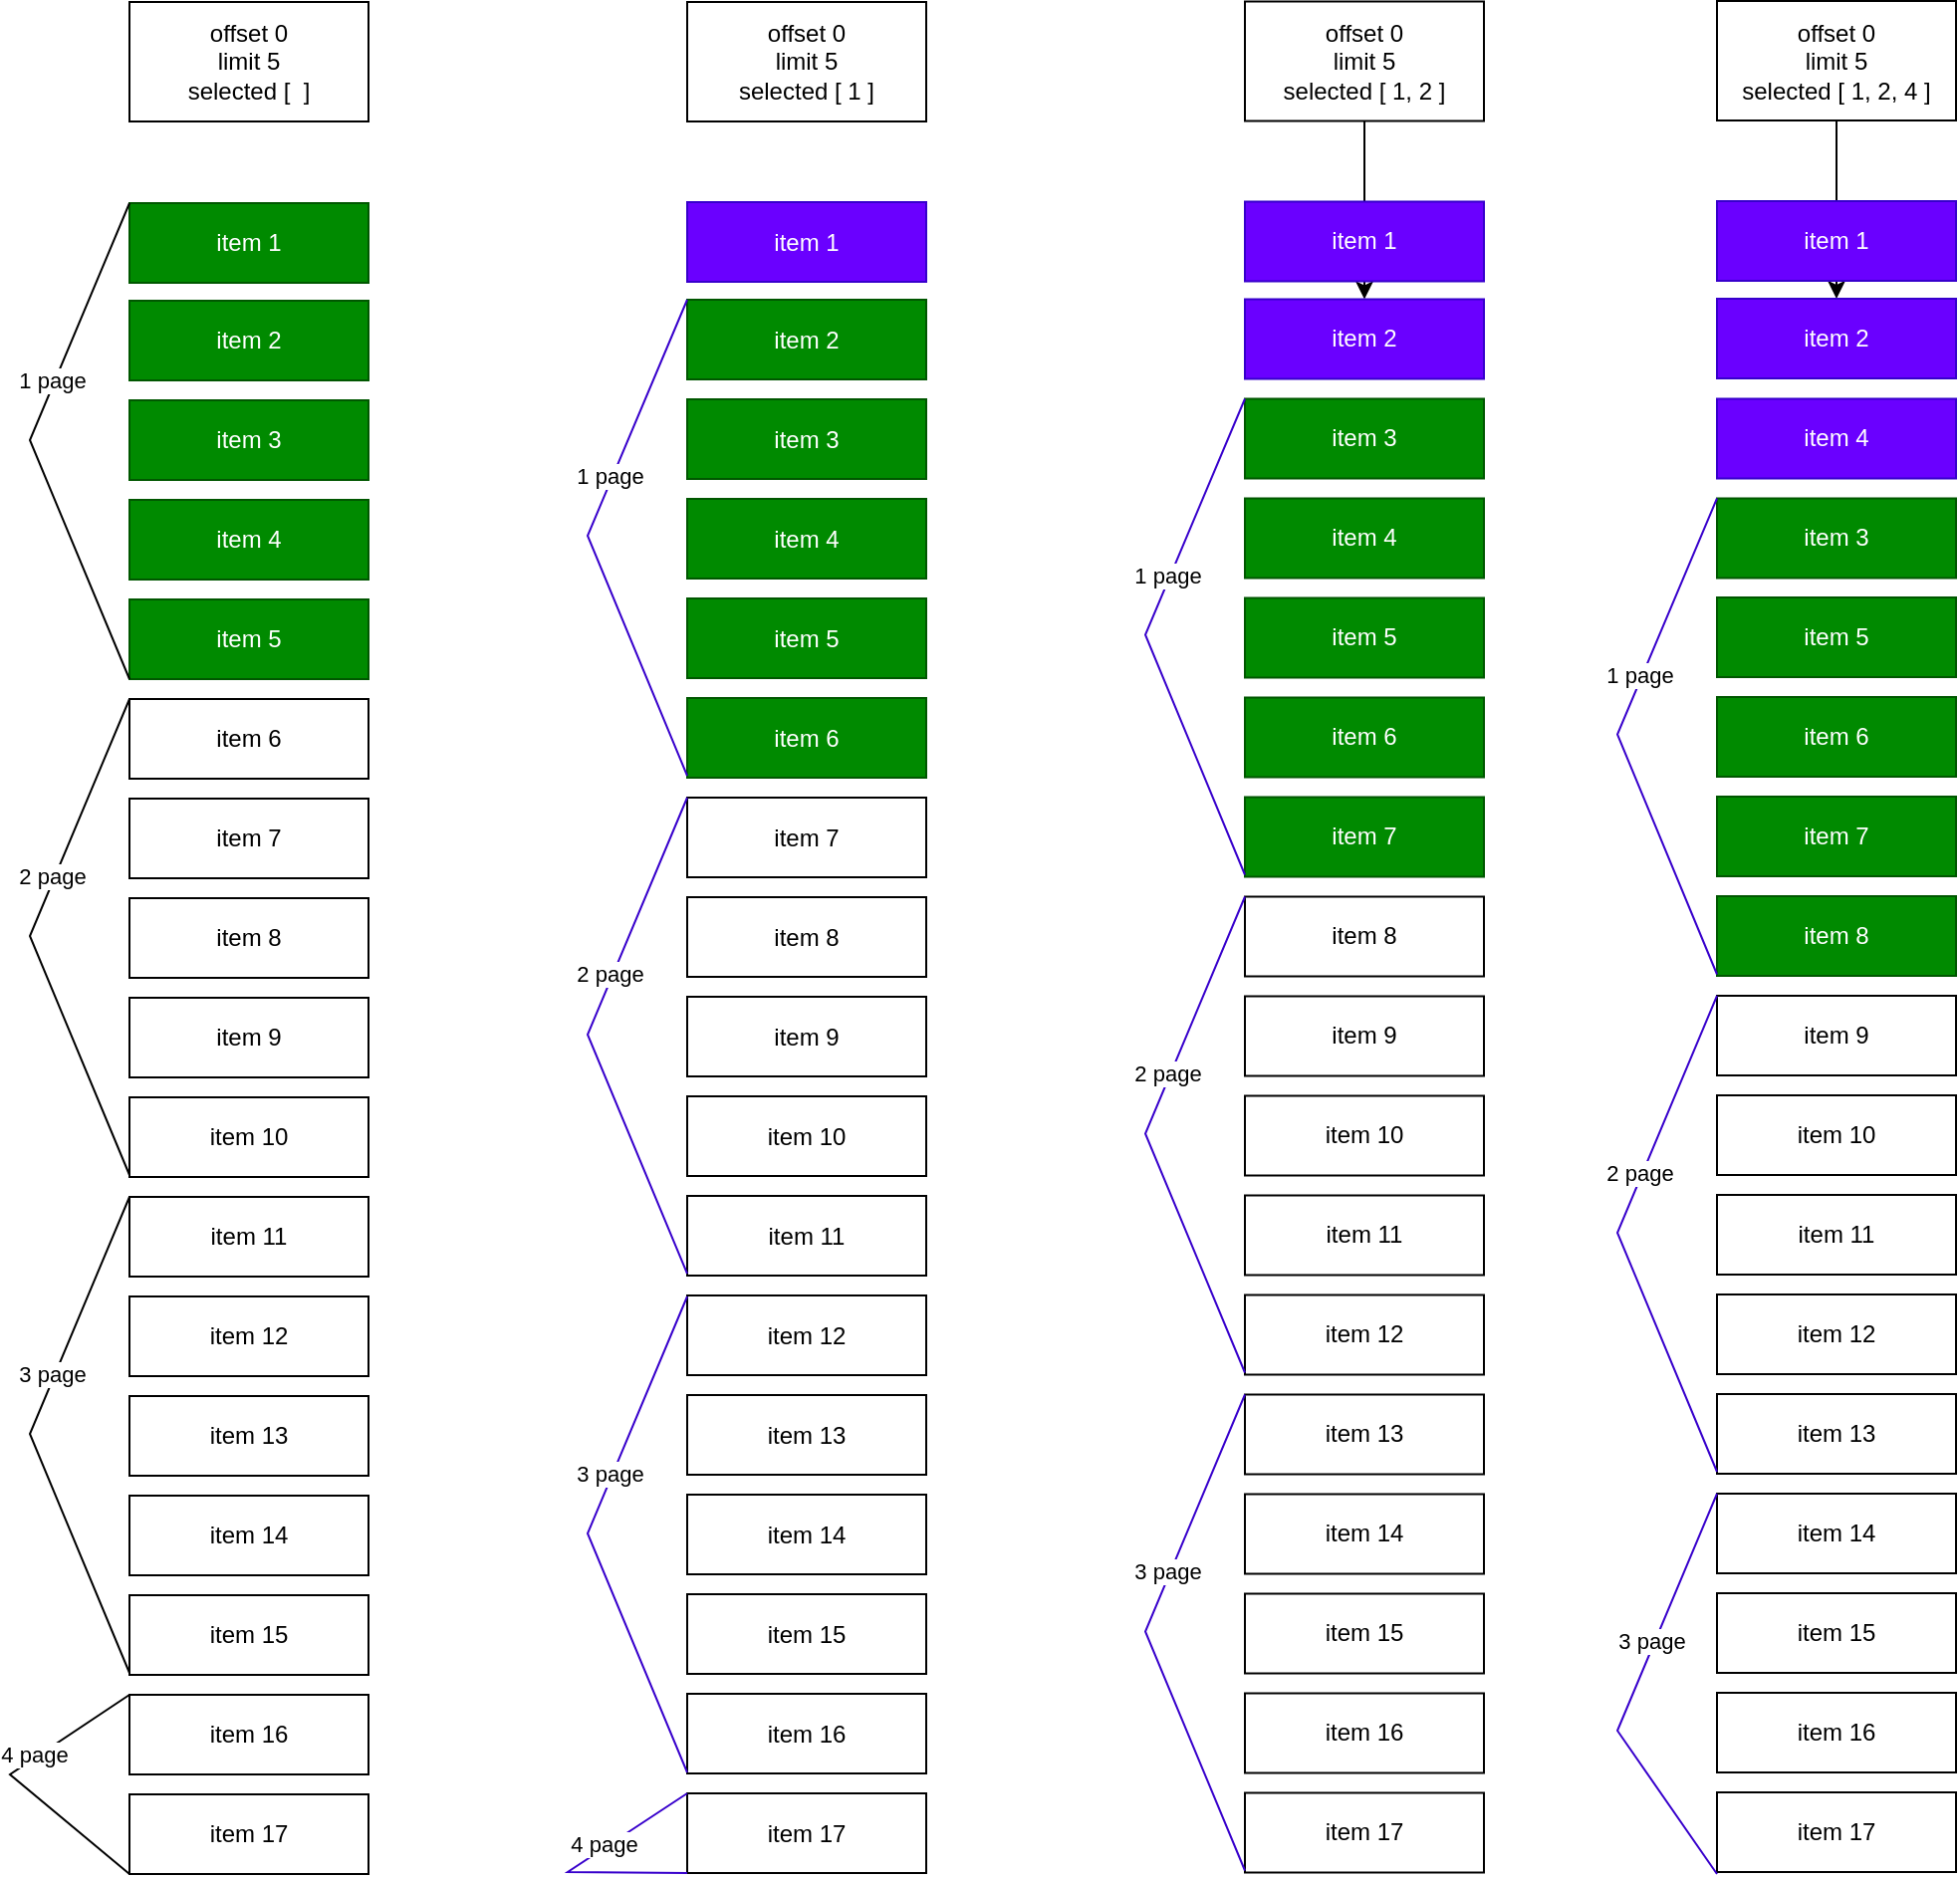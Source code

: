 <mxfile version="22.0.8" type="github" pages="2">
  <diagram name="Страница 1" id="62127BnPsHwzciFZ_1Po">
    <mxGraphModel dx="1420" dy="1987" grid="1" gridSize="10" guides="1" tooltips="1" connect="1" arrows="1" fold="1" page="1" pageScale="1" pageWidth="827" pageHeight="1169" math="0" shadow="0">
      <root>
        <mxCell id="0" />
        <mxCell id="1" parent="0" />
        <mxCell id="5GAbooudRVSwDortp3kw-1" value="item 1" style="rounded=0;whiteSpace=wrap;html=1;fillColor=#008a00;fontColor=#ffffff;strokeColor=#005700;" parent="1" vertex="1">
          <mxGeometry x="80" y="41" width="120" height="40" as="geometry" />
        </mxCell>
        <mxCell id="5GAbooudRVSwDortp3kw-2" value="item 2" style="rounded=0;whiteSpace=wrap;html=1;fillColor=#008a00;fontColor=#ffffff;strokeColor=#005700;" parent="1" vertex="1">
          <mxGeometry x="80" y="90" width="120" height="40" as="geometry" />
        </mxCell>
        <mxCell id="5GAbooudRVSwDortp3kw-3" value="item 5" style="rounded=0;whiteSpace=wrap;html=1;fillColor=#008a00;fontColor=#ffffff;strokeColor=#005700;" parent="1" vertex="1">
          <mxGeometry x="80" y="240" width="120" height="40" as="geometry" />
        </mxCell>
        <mxCell id="5GAbooudRVSwDortp3kw-4" value="item 3" style="rounded=0;whiteSpace=wrap;html=1;fillColor=#008a00;fontColor=#ffffff;strokeColor=#005700;" parent="1" vertex="1">
          <mxGeometry x="80" y="140" width="120" height="40" as="geometry" />
        </mxCell>
        <mxCell id="5GAbooudRVSwDortp3kw-5" value="item 4" style="rounded=0;whiteSpace=wrap;html=1;fillColor=#008a00;fontColor=#ffffff;strokeColor=#005700;" parent="1" vertex="1">
          <mxGeometry x="80" y="190" width="120" height="40" as="geometry" />
        </mxCell>
        <mxCell id="5GAbooudRVSwDortp3kw-6" value="item 6" style="rounded=0;whiteSpace=wrap;html=1;" parent="1" vertex="1">
          <mxGeometry x="80" y="290" width="120" height="40" as="geometry" />
        </mxCell>
        <mxCell id="5GAbooudRVSwDortp3kw-9" value="item 7" style="rounded=0;whiteSpace=wrap;html=1;" parent="1" vertex="1">
          <mxGeometry x="80" y="340" width="120" height="40" as="geometry" />
        </mxCell>
        <mxCell id="5GAbooudRVSwDortp3kw-10" value="item 8" style="rounded=0;whiteSpace=wrap;html=1;" parent="1" vertex="1">
          <mxGeometry x="80" y="390" width="120" height="40" as="geometry" />
        </mxCell>
        <mxCell id="5GAbooudRVSwDortp3kw-11" value="item 9" style="rounded=0;whiteSpace=wrap;html=1;" parent="1" vertex="1">
          <mxGeometry x="80" y="440" width="120" height="40" as="geometry" />
        </mxCell>
        <mxCell id="5GAbooudRVSwDortp3kw-12" value="item 10" style="rounded=0;whiteSpace=wrap;html=1;" parent="1" vertex="1">
          <mxGeometry x="80" y="490" width="120" height="40" as="geometry" />
        </mxCell>
        <mxCell id="5GAbooudRVSwDortp3kw-13" value="item 11" style="rounded=0;whiteSpace=wrap;html=1;" parent="1" vertex="1">
          <mxGeometry x="80" y="540" width="120" height="40" as="geometry" />
        </mxCell>
        <mxCell id="5GAbooudRVSwDortp3kw-15" value="item 12" style="rounded=0;whiteSpace=wrap;html=1;" parent="1" vertex="1">
          <mxGeometry x="80" y="590" width="120" height="40" as="geometry" />
        </mxCell>
        <mxCell id="5GAbooudRVSwDortp3kw-16" value="item 14" style="rounded=0;whiteSpace=wrap;html=1;" parent="1" vertex="1">
          <mxGeometry x="80" y="690" width="120" height="40" as="geometry" />
        </mxCell>
        <mxCell id="5GAbooudRVSwDortp3kw-17" value="item 13" style="rounded=0;whiteSpace=wrap;html=1;" parent="1" vertex="1">
          <mxGeometry x="80" y="640" width="120" height="40" as="geometry" />
        </mxCell>
        <mxCell id="5GAbooudRVSwDortp3kw-18" value="item 15" style="rounded=0;whiteSpace=wrap;html=1;" parent="1" vertex="1">
          <mxGeometry x="80" y="740" width="120" height="40" as="geometry" />
        </mxCell>
        <mxCell id="5GAbooudRVSwDortp3kw-19" value="item 16" style="rounded=0;whiteSpace=wrap;html=1;" parent="1" vertex="1">
          <mxGeometry x="80" y="790" width="120" height="40" as="geometry" />
        </mxCell>
        <mxCell id="5GAbooudRVSwDortp3kw-20" value="item 17" style="rounded=0;whiteSpace=wrap;html=1;" parent="1" vertex="1">
          <mxGeometry x="80" y="840" width="120" height="40" as="geometry" />
        </mxCell>
        <mxCell id="5GAbooudRVSwDortp3kw-21" value="" style="endArrow=none;html=1;rounded=0;exitX=0;exitY=1;exitDx=0;exitDy=0;entryX=0;entryY=0;entryDx=0;entryDy=0;" parent="1" source="5GAbooudRVSwDortp3kw-3" target="5GAbooudRVSwDortp3kw-1" edge="1">
          <mxGeometry width="50" height="50" relative="1" as="geometry">
            <mxPoint x="40" y="280" as="sourcePoint" />
            <mxPoint x="40" y="40" as="targetPoint" />
            <Array as="points">
              <mxPoint x="30" y="160" />
            </Array>
          </mxGeometry>
        </mxCell>
        <mxCell id="5GAbooudRVSwDortp3kw-22" value="1 page" style="edgeLabel;html=1;align=center;verticalAlign=middle;resizable=0;points=[];" parent="5GAbooudRVSwDortp3kw-21" vertex="1" connectable="0">
          <mxGeometry x="0.25" y="2" relative="1" as="geometry">
            <mxPoint as="offset" />
          </mxGeometry>
        </mxCell>
        <mxCell id="5GAbooudRVSwDortp3kw-23" value="" style="endArrow=none;html=1;rounded=0;exitX=0;exitY=1;exitDx=0;exitDy=0;entryX=0;entryY=0;entryDx=0;entryDy=0;" parent="1" edge="1">
          <mxGeometry width="50" height="50" relative="1" as="geometry">
            <mxPoint x="80" y="529" as="sourcePoint" />
            <mxPoint x="80" y="290" as="targetPoint" />
            <Array as="points">
              <mxPoint x="30" y="409" />
            </Array>
          </mxGeometry>
        </mxCell>
        <mxCell id="5GAbooudRVSwDortp3kw-24" value="2 page" style="edgeLabel;html=1;align=center;verticalAlign=middle;resizable=0;points=[];" parent="5GAbooudRVSwDortp3kw-23" vertex="1" connectable="0">
          <mxGeometry x="0.25" y="2" relative="1" as="geometry">
            <mxPoint as="offset" />
          </mxGeometry>
        </mxCell>
        <mxCell id="5GAbooudRVSwDortp3kw-25" value="" style="endArrow=none;html=1;rounded=0;exitX=0;exitY=1;exitDx=0;exitDy=0;entryX=0;entryY=0;entryDx=0;entryDy=0;" parent="1" edge="1">
          <mxGeometry width="50" height="50" relative="1" as="geometry">
            <mxPoint x="80" y="779" as="sourcePoint" />
            <mxPoint x="80" y="540" as="targetPoint" />
            <Array as="points">
              <mxPoint x="30" y="659" />
            </Array>
          </mxGeometry>
        </mxCell>
        <mxCell id="5GAbooudRVSwDortp3kw-26" value="3 page" style="edgeLabel;html=1;align=center;verticalAlign=middle;resizable=0;points=[];" parent="5GAbooudRVSwDortp3kw-25" vertex="1" connectable="0">
          <mxGeometry x="0.25" y="2" relative="1" as="geometry">
            <mxPoint as="offset" />
          </mxGeometry>
        </mxCell>
        <mxCell id="5GAbooudRVSwDortp3kw-27" value="" style="endArrow=none;html=1;rounded=0;exitX=0;exitY=1;exitDx=0;exitDy=0;entryX=0;entryY=0;entryDx=0;entryDy=0;" parent="1" source="5GAbooudRVSwDortp3kw-20" target="5GAbooudRVSwDortp3kw-19" edge="1">
          <mxGeometry width="50" height="50" relative="1" as="geometry">
            <mxPoint x="60" y="1009" as="sourcePoint" />
            <mxPoint x="60" y="770" as="targetPoint" />
            <Array as="points">
              <mxPoint x="20" y="830" />
            </Array>
          </mxGeometry>
        </mxCell>
        <mxCell id="5GAbooudRVSwDortp3kw-28" value="4 page" style="edgeLabel;html=1;align=center;verticalAlign=middle;resizable=0;points=[];" parent="5GAbooudRVSwDortp3kw-27" vertex="1" connectable="0">
          <mxGeometry x="0.25" y="2" relative="1" as="geometry">
            <mxPoint as="offset" />
          </mxGeometry>
        </mxCell>
        <mxCell id="5GAbooudRVSwDortp3kw-29" value="offset 0&lt;br&gt;limit 5&lt;br&gt;selected [&amp;nbsp; ]" style="rounded=0;whiteSpace=wrap;html=1;" parent="1" vertex="1">
          <mxGeometry x="80" y="-60" width="120" height="60" as="geometry" />
        </mxCell>
        <mxCell id="5GAbooudRVSwDortp3kw-30" value="offset 0&lt;br&gt;limit 5&lt;br&gt;selected [ 1 ]" style="rounded=0;whiteSpace=wrap;html=1;" parent="1" vertex="1">
          <mxGeometry x="360" y="-60" width="120" height="60" as="geometry" />
        </mxCell>
        <mxCell id="5GAbooudRVSwDortp3kw-56" value="item 1" style="rounded=0;whiteSpace=wrap;html=1;fillColor=#6a00ff;fontColor=#ffffff;strokeColor=#3700CC;" parent="1" vertex="1">
          <mxGeometry x="360" y="40.5" width="120" height="40" as="geometry" />
        </mxCell>
        <mxCell id="5GAbooudRVSwDortp3kw-57" value="item 2" style="rounded=0;whiteSpace=wrap;html=1;fillColor=#008a00;fontColor=#ffffff;strokeColor=#005700;" parent="1" vertex="1">
          <mxGeometry x="360" y="89.5" width="120" height="40" as="geometry" />
        </mxCell>
        <mxCell id="5GAbooudRVSwDortp3kw-58" value="item 5" style="rounded=0;whiteSpace=wrap;html=1;fillColor=#008a00;fontColor=#ffffff;strokeColor=#005700;" parent="1" vertex="1">
          <mxGeometry x="360" y="239.5" width="120" height="40" as="geometry" />
        </mxCell>
        <mxCell id="5GAbooudRVSwDortp3kw-59" value="item 3" style="rounded=0;whiteSpace=wrap;html=1;fillColor=#008a00;fontColor=#ffffff;strokeColor=#005700;" parent="1" vertex="1">
          <mxGeometry x="360" y="139.5" width="120" height="40" as="geometry" />
        </mxCell>
        <mxCell id="5GAbooudRVSwDortp3kw-60" value="item 4" style="rounded=0;whiteSpace=wrap;html=1;fillColor=#008a00;fontColor=#ffffff;strokeColor=#005700;" parent="1" vertex="1">
          <mxGeometry x="360" y="189.5" width="120" height="40" as="geometry" />
        </mxCell>
        <mxCell id="5GAbooudRVSwDortp3kw-61" value="item 6" style="rounded=0;whiteSpace=wrap;html=1;fillColor=#008a00;fontColor=#ffffff;strokeColor=#005700;" parent="1" vertex="1">
          <mxGeometry x="360" y="289.5" width="120" height="40" as="geometry" />
        </mxCell>
        <mxCell id="5GAbooudRVSwDortp3kw-62" value="item 7" style="rounded=0;whiteSpace=wrap;html=1;" parent="1" vertex="1">
          <mxGeometry x="360" y="339.5" width="120" height="40" as="geometry" />
        </mxCell>
        <mxCell id="5GAbooudRVSwDortp3kw-63" value="item 8" style="rounded=0;whiteSpace=wrap;html=1;" parent="1" vertex="1">
          <mxGeometry x="360" y="389.5" width="120" height="40" as="geometry" />
        </mxCell>
        <mxCell id="5GAbooudRVSwDortp3kw-64" value="item 9" style="rounded=0;whiteSpace=wrap;html=1;" parent="1" vertex="1">
          <mxGeometry x="360" y="439.5" width="120" height="40" as="geometry" />
        </mxCell>
        <mxCell id="5GAbooudRVSwDortp3kw-65" value="item 10" style="rounded=0;whiteSpace=wrap;html=1;" parent="1" vertex="1">
          <mxGeometry x="360" y="489.5" width="120" height="40" as="geometry" />
        </mxCell>
        <mxCell id="5GAbooudRVSwDortp3kw-66" value="item 11" style="rounded=0;whiteSpace=wrap;html=1;" parent="1" vertex="1">
          <mxGeometry x="360" y="539.5" width="120" height="40" as="geometry" />
        </mxCell>
        <mxCell id="5GAbooudRVSwDortp3kw-67" value="item 12" style="rounded=0;whiteSpace=wrap;html=1;" parent="1" vertex="1">
          <mxGeometry x="360" y="589.5" width="120" height="40" as="geometry" />
        </mxCell>
        <mxCell id="5GAbooudRVSwDortp3kw-68" value="item 14" style="rounded=0;whiteSpace=wrap;html=1;" parent="1" vertex="1">
          <mxGeometry x="360" y="689.5" width="120" height="40" as="geometry" />
        </mxCell>
        <mxCell id="5GAbooudRVSwDortp3kw-69" value="item 13" style="rounded=0;whiteSpace=wrap;html=1;" parent="1" vertex="1">
          <mxGeometry x="360" y="639.5" width="120" height="40" as="geometry" />
        </mxCell>
        <mxCell id="5GAbooudRVSwDortp3kw-70" value="item 15" style="rounded=0;whiteSpace=wrap;html=1;" parent="1" vertex="1">
          <mxGeometry x="360" y="739.5" width="120" height="40" as="geometry" />
        </mxCell>
        <mxCell id="5GAbooudRVSwDortp3kw-71" value="item 16" style="rounded=0;whiteSpace=wrap;html=1;" parent="1" vertex="1">
          <mxGeometry x="360" y="789.5" width="120" height="40" as="geometry" />
        </mxCell>
        <mxCell id="5GAbooudRVSwDortp3kw-72" value="item 17" style="rounded=0;whiteSpace=wrap;html=1;" parent="1" vertex="1">
          <mxGeometry x="360" y="839.5" width="120" height="40" as="geometry" />
        </mxCell>
        <mxCell id="5GAbooudRVSwDortp3kw-81" value="" style="endArrow=none;html=1;rounded=0;exitX=0;exitY=1;exitDx=0;exitDy=0;entryX=0;entryY=0;entryDx=0;entryDy=0;fillColor=#6a00ff;strokeColor=#3700CC;" parent="1" edge="1">
          <mxGeometry width="50" height="50" relative="1" as="geometry">
            <mxPoint x="360" y="328.5" as="sourcePoint" />
            <mxPoint x="360" y="89.5" as="targetPoint" />
            <Array as="points">
              <mxPoint x="310" y="208" />
            </Array>
          </mxGeometry>
        </mxCell>
        <mxCell id="5GAbooudRVSwDortp3kw-82" value="1 page" style="edgeLabel;html=1;align=center;verticalAlign=middle;resizable=0;points=[];" parent="5GAbooudRVSwDortp3kw-81" vertex="1" connectable="0">
          <mxGeometry x="0.25" y="2" relative="1" as="geometry">
            <mxPoint as="offset" />
          </mxGeometry>
        </mxCell>
        <mxCell id="5GAbooudRVSwDortp3kw-83" value="" style="endArrow=none;html=1;rounded=0;exitX=0;exitY=1;exitDx=0;exitDy=0;entryX=0;entryY=0;entryDx=0;entryDy=0;fillColor=#6a00ff;strokeColor=#3700CC;" parent="1" edge="1">
          <mxGeometry width="50" height="50" relative="1" as="geometry">
            <mxPoint x="360" y="578.5" as="sourcePoint" />
            <mxPoint x="360" y="339.5" as="targetPoint" />
            <Array as="points">
              <mxPoint x="310" y="458.5" />
            </Array>
          </mxGeometry>
        </mxCell>
        <mxCell id="5GAbooudRVSwDortp3kw-84" value="2 page" style="edgeLabel;html=1;align=center;verticalAlign=middle;resizable=0;points=[];" parent="5GAbooudRVSwDortp3kw-83" vertex="1" connectable="0">
          <mxGeometry x="0.25" y="2" relative="1" as="geometry">
            <mxPoint as="offset" />
          </mxGeometry>
        </mxCell>
        <mxCell id="5GAbooudRVSwDortp3kw-85" value="" style="endArrow=none;html=1;rounded=0;exitX=0;exitY=1;exitDx=0;exitDy=0;entryX=0;entryY=0;entryDx=0;entryDy=0;fillColor=#6a00ff;strokeColor=#3700CC;" parent="1" edge="1">
          <mxGeometry width="50" height="50" relative="1" as="geometry">
            <mxPoint x="360" y="829" as="sourcePoint" />
            <mxPoint x="360" y="590" as="targetPoint" />
            <Array as="points">
              <mxPoint x="310" y="709" />
            </Array>
          </mxGeometry>
        </mxCell>
        <mxCell id="5GAbooudRVSwDortp3kw-86" value="3 page" style="edgeLabel;html=1;align=center;verticalAlign=middle;resizable=0;points=[];" parent="5GAbooudRVSwDortp3kw-85" vertex="1" connectable="0">
          <mxGeometry x="0.25" y="2" relative="1" as="geometry">
            <mxPoint as="offset" />
          </mxGeometry>
        </mxCell>
        <mxCell id="5GAbooudRVSwDortp3kw-87" value="" style="endArrow=none;html=1;rounded=0;exitX=0;exitY=1;exitDx=0;exitDy=0;entryX=0;entryY=0;entryDx=0;entryDy=0;fillColor=#6a00ff;strokeColor=#3700CC;" parent="1" source="5GAbooudRVSwDortp3kw-72" edge="1">
          <mxGeometry width="50" height="50" relative="1" as="geometry">
            <mxPoint x="360" y="929.5" as="sourcePoint" />
            <mxPoint x="360" y="839.5" as="targetPoint" />
            <Array as="points">
              <mxPoint x="300" y="879" />
            </Array>
          </mxGeometry>
        </mxCell>
        <mxCell id="5GAbooudRVSwDortp3kw-88" value="4 page" style="edgeLabel;html=1;align=center;verticalAlign=middle;resizable=0;points=[];" parent="5GAbooudRVSwDortp3kw-87" vertex="1" connectable="0">
          <mxGeometry x="0.25" y="2" relative="1" as="geometry">
            <mxPoint as="offset" />
          </mxGeometry>
        </mxCell>
        <mxCell id="5GAbooudRVSwDortp3kw-141" value="" style="edgeStyle=orthogonalEdgeStyle;rounded=0;orthogonalLoop=1;jettySize=auto;html=1;" parent="1" source="5GAbooudRVSwDortp3kw-115" target="5GAbooudRVSwDortp3kw-117" edge="1">
          <mxGeometry relative="1" as="geometry" />
        </mxCell>
        <mxCell id="5GAbooudRVSwDortp3kw-115" value="offset 0&lt;br&gt;limit 5&lt;br&gt;selected [ 1, 2 ]" style="rounded=0;whiteSpace=wrap;html=1;" parent="1" vertex="1">
          <mxGeometry x="640" y="-60.25" width="120" height="60" as="geometry" />
        </mxCell>
        <mxCell id="5GAbooudRVSwDortp3kw-116" value="item 1" style="rounded=0;whiteSpace=wrap;html=1;fillColor=#6a00ff;fontColor=#ffffff;strokeColor=#3700CC;" parent="1" vertex="1">
          <mxGeometry x="640" y="40.25" width="120" height="40" as="geometry" />
        </mxCell>
        <mxCell id="5GAbooudRVSwDortp3kw-117" value="item 2" style="rounded=0;whiteSpace=wrap;html=1;fillColor=#6a00ff;fontColor=#ffffff;strokeColor=#3700CC;" parent="1" vertex="1">
          <mxGeometry x="640" y="89.25" width="120" height="40" as="geometry" />
        </mxCell>
        <mxCell id="5GAbooudRVSwDortp3kw-118" value="item 5" style="rounded=0;whiteSpace=wrap;html=1;fillColor=#008a00;fontColor=#ffffff;strokeColor=#005700;" parent="1" vertex="1">
          <mxGeometry x="640" y="239.25" width="120" height="40" as="geometry" />
        </mxCell>
        <mxCell id="5GAbooudRVSwDortp3kw-119" value="item 3" style="rounded=0;whiteSpace=wrap;html=1;fillColor=#008a00;fontColor=#ffffff;strokeColor=#005700;" parent="1" vertex="1">
          <mxGeometry x="640" y="139.25" width="120" height="40" as="geometry" />
        </mxCell>
        <mxCell id="5GAbooudRVSwDortp3kw-120" value="item 4" style="rounded=0;whiteSpace=wrap;html=1;fillColor=#008a00;fontColor=#ffffff;strokeColor=#005700;" parent="1" vertex="1">
          <mxGeometry x="640" y="189.25" width="120" height="40" as="geometry" />
        </mxCell>
        <mxCell id="5GAbooudRVSwDortp3kw-121" value="item 6" style="rounded=0;whiteSpace=wrap;html=1;fillColor=#008a00;fontColor=#ffffff;strokeColor=#005700;" parent="1" vertex="1">
          <mxGeometry x="640" y="289.25" width="120" height="40" as="geometry" />
        </mxCell>
        <mxCell id="5GAbooudRVSwDortp3kw-122" value="item 7" style="rounded=0;whiteSpace=wrap;html=1;fillColor=#008a00;fontColor=#ffffff;strokeColor=#005700;" parent="1" vertex="1">
          <mxGeometry x="640" y="339.25" width="120" height="40" as="geometry" />
        </mxCell>
        <mxCell id="5GAbooudRVSwDortp3kw-123" value="item 8" style="rounded=0;whiteSpace=wrap;html=1;" parent="1" vertex="1">
          <mxGeometry x="640" y="389.25" width="120" height="40" as="geometry" />
        </mxCell>
        <mxCell id="5GAbooudRVSwDortp3kw-124" value="item 9" style="rounded=0;whiteSpace=wrap;html=1;" parent="1" vertex="1">
          <mxGeometry x="640" y="439.25" width="120" height="40" as="geometry" />
        </mxCell>
        <mxCell id="5GAbooudRVSwDortp3kw-125" value="item 10" style="rounded=0;whiteSpace=wrap;html=1;" parent="1" vertex="1">
          <mxGeometry x="640" y="489.25" width="120" height="40" as="geometry" />
        </mxCell>
        <mxCell id="5GAbooudRVSwDortp3kw-126" value="item 11" style="rounded=0;whiteSpace=wrap;html=1;" parent="1" vertex="1">
          <mxGeometry x="640" y="539.25" width="120" height="40" as="geometry" />
        </mxCell>
        <mxCell id="5GAbooudRVSwDortp3kw-127" value="item 12" style="rounded=0;whiteSpace=wrap;html=1;" parent="1" vertex="1">
          <mxGeometry x="640" y="589.25" width="120" height="40" as="geometry" />
        </mxCell>
        <mxCell id="5GAbooudRVSwDortp3kw-128" value="item 14" style="rounded=0;whiteSpace=wrap;html=1;" parent="1" vertex="1">
          <mxGeometry x="640" y="689.25" width="120" height="40" as="geometry" />
        </mxCell>
        <mxCell id="5GAbooudRVSwDortp3kw-129" value="item 13" style="rounded=0;whiteSpace=wrap;html=1;" parent="1" vertex="1">
          <mxGeometry x="640" y="639.25" width="120" height="40" as="geometry" />
        </mxCell>
        <mxCell id="5GAbooudRVSwDortp3kw-130" value="item 15" style="rounded=0;whiteSpace=wrap;html=1;" parent="1" vertex="1">
          <mxGeometry x="640" y="739.25" width="120" height="40" as="geometry" />
        </mxCell>
        <mxCell id="5GAbooudRVSwDortp3kw-131" value="item 16" style="rounded=0;whiteSpace=wrap;html=1;" parent="1" vertex="1">
          <mxGeometry x="640" y="789.25" width="120" height="40" as="geometry" />
        </mxCell>
        <mxCell id="5GAbooudRVSwDortp3kw-132" value="item 17" style="rounded=0;whiteSpace=wrap;html=1;" parent="1" vertex="1">
          <mxGeometry x="640" y="839.25" width="120" height="40" as="geometry" />
        </mxCell>
        <mxCell id="5GAbooudRVSwDortp3kw-133" value="" style="endArrow=none;html=1;rounded=0;exitX=0;exitY=1;exitDx=0;exitDy=0;entryX=0;entryY=0;entryDx=0;entryDy=0;fillColor=#6a00ff;strokeColor=#3700CC;" parent="1" edge="1">
          <mxGeometry width="50" height="50" relative="1" as="geometry">
            <mxPoint x="640" y="378.25" as="sourcePoint" />
            <mxPoint x="640" y="139.25" as="targetPoint" />
            <Array as="points">
              <mxPoint x="590" y="257.75" />
            </Array>
          </mxGeometry>
        </mxCell>
        <mxCell id="5GAbooudRVSwDortp3kw-134" value="1 page" style="edgeLabel;html=1;align=center;verticalAlign=middle;resizable=0;points=[];" parent="5GAbooudRVSwDortp3kw-133" vertex="1" connectable="0">
          <mxGeometry x="0.25" y="2" relative="1" as="geometry">
            <mxPoint as="offset" />
          </mxGeometry>
        </mxCell>
        <mxCell id="5GAbooudRVSwDortp3kw-135" value="" style="endArrow=none;html=1;rounded=0;exitX=0;exitY=1;exitDx=0;exitDy=0;entryX=0;entryY=0;entryDx=0;entryDy=0;fillColor=#6a00ff;strokeColor=#3700CC;" parent="1" edge="1">
          <mxGeometry width="50" height="50" relative="1" as="geometry">
            <mxPoint x="640" y="628.25" as="sourcePoint" />
            <mxPoint x="640" y="389.25" as="targetPoint" />
            <Array as="points">
              <mxPoint x="590" y="508.25" />
            </Array>
          </mxGeometry>
        </mxCell>
        <mxCell id="5GAbooudRVSwDortp3kw-136" value="2 page" style="edgeLabel;html=1;align=center;verticalAlign=middle;resizable=0;points=[];" parent="5GAbooudRVSwDortp3kw-135" vertex="1" connectable="0">
          <mxGeometry x="0.25" y="2" relative="1" as="geometry">
            <mxPoint as="offset" />
          </mxGeometry>
        </mxCell>
        <mxCell id="5GAbooudRVSwDortp3kw-137" value="" style="endArrow=none;html=1;rounded=0;exitX=0;exitY=1;exitDx=0;exitDy=0;entryX=0;entryY=0;entryDx=0;entryDy=0;fillColor=#6a00ff;strokeColor=#3700CC;" parent="1" edge="1">
          <mxGeometry width="50" height="50" relative="1" as="geometry">
            <mxPoint x="640" y="878.25" as="sourcePoint" />
            <mxPoint x="640" y="639.25" as="targetPoint" />
            <Array as="points">
              <mxPoint x="590" y="758.25" />
            </Array>
          </mxGeometry>
        </mxCell>
        <mxCell id="5GAbooudRVSwDortp3kw-138" value="3 page" style="edgeLabel;html=1;align=center;verticalAlign=middle;resizable=0;points=[];" parent="5GAbooudRVSwDortp3kw-137" vertex="1" connectable="0">
          <mxGeometry x="0.25" y="2" relative="1" as="geometry">
            <mxPoint as="offset" />
          </mxGeometry>
        </mxCell>
        <mxCell id="5GAbooudRVSwDortp3kw-142" value="" style="edgeStyle=orthogonalEdgeStyle;rounded=0;orthogonalLoop=1;jettySize=auto;html=1;" parent="1" source="5GAbooudRVSwDortp3kw-143" target="5GAbooudRVSwDortp3kw-145" edge="1">
          <mxGeometry relative="1" as="geometry" />
        </mxCell>
        <mxCell id="5GAbooudRVSwDortp3kw-143" value="offset 0&lt;br&gt;limit 5&lt;br&gt;selected [ 1, 2, 4 ]" style="rounded=0;whiteSpace=wrap;html=1;" parent="1" vertex="1">
          <mxGeometry x="877" y="-60.5" width="120" height="60" as="geometry" />
        </mxCell>
        <mxCell id="5GAbooudRVSwDortp3kw-144" value="item 1" style="rounded=0;whiteSpace=wrap;html=1;fillColor=#6a00ff;fontColor=#ffffff;strokeColor=#3700CC;" parent="1" vertex="1">
          <mxGeometry x="877" y="40" width="120" height="40" as="geometry" />
        </mxCell>
        <mxCell id="5GAbooudRVSwDortp3kw-145" value="item 2" style="rounded=0;whiteSpace=wrap;html=1;fillColor=#6a00ff;fontColor=#ffffff;strokeColor=#3700CC;" parent="1" vertex="1">
          <mxGeometry x="877" y="89" width="120" height="40" as="geometry" />
        </mxCell>
        <mxCell id="5GAbooudRVSwDortp3kw-146" value="item 5" style="rounded=0;whiteSpace=wrap;html=1;fillColor=#008a00;fontColor=#ffffff;strokeColor=#005700;" parent="1" vertex="1">
          <mxGeometry x="877" y="239" width="120" height="40" as="geometry" />
        </mxCell>
        <mxCell id="5GAbooudRVSwDortp3kw-147" value="item 3" style="rounded=0;whiteSpace=wrap;html=1;fillColor=#008a00;fontColor=#ffffff;strokeColor=#005700;" parent="1" vertex="1">
          <mxGeometry x="877" y="189.25" width="120" height="40" as="geometry" />
        </mxCell>
        <mxCell id="5GAbooudRVSwDortp3kw-148" value="item 4" style="rounded=0;whiteSpace=wrap;html=1;fillColor=#6a00ff;fontColor=#ffffff;strokeColor=#3700CC;" parent="1" vertex="1">
          <mxGeometry x="877" y="139.25" width="120" height="40" as="geometry" />
        </mxCell>
        <mxCell id="5GAbooudRVSwDortp3kw-149" value="item 6" style="rounded=0;whiteSpace=wrap;html=1;fillColor=#008a00;fontColor=#ffffff;strokeColor=#005700;" parent="1" vertex="1">
          <mxGeometry x="877" y="289" width="120" height="40" as="geometry" />
        </mxCell>
        <mxCell id="5GAbooudRVSwDortp3kw-150" value="item 7" style="rounded=0;whiteSpace=wrap;html=1;fillColor=#008a00;fontColor=#ffffff;strokeColor=#005700;" parent="1" vertex="1">
          <mxGeometry x="877" y="339" width="120" height="40" as="geometry" />
        </mxCell>
        <mxCell id="5GAbooudRVSwDortp3kw-151" value="item 8" style="rounded=0;whiteSpace=wrap;html=1;fillColor=#008a00;fontColor=#ffffff;strokeColor=#005700;" parent="1" vertex="1">
          <mxGeometry x="877" y="389" width="120" height="40" as="geometry" />
        </mxCell>
        <mxCell id="5GAbooudRVSwDortp3kw-152" value="item 9" style="rounded=0;whiteSpace=wrap;html=1;" parent="1" vertex="1">
          <mxGeometry x="877" y="439" width="120" height="40" as="geometry" />
        </mxCell>
        <mxCell id="5GAbooudRVSwDortp3kw-153" value="item 10" style="rounded=0;whiteSpace=wrap;html=1;" parent="1" vertex="1">
          <mxGeometry x="877" y="489" width="120" height="40" as="geometry" />
        </mxCell>
        <mxCell id="5GAbooudRVSwDortp3kw-154" value="item 11" style="rounded=0;whiteSpace=wrap;html=1;" parent="1" vertex="1">
          <mxGeometry x="877" y="539" width="120" height="40" as="geometry" />
        </mxCell>
        <mxCell id="5GAbooudRVSwDortp3kw-155" value="item 12" style="rounded=0;whiteSpace=wrap;html=1;" parent="1" vertex="1">
          <mxGeometry x="877" y="589" width="120" height="40" as="geometry" />
        </mxCell>
        <mxCell id="5GAbooudRVSwDortp3kw-156" value="item 14" style="rounded=0;whiteSpace=wrap;html=1;" parent="1" vertex="1">
          <mxGeometry x="877" y="689" width="120" height="40" as="geometry" />
        </mxCell>
        <mxCell id="5GAbooudRVSwDortp3kw-157" value="item 13" style="rounded=0;whiteSpace=wrap;html=1;" parent="1" vertex="1">
          <mxGeometry x="877" y="639" width="120" height="40" as="geometry" />
        </mxCell>
        <mxCell id="5GAbooudRVSwDortp3kw-158" value="item 15" style="rounded=0;whiteSpace=wrap;html=1;" parent="1" vertex="1">
          <mxGeometry x="877" y="739" width="120" height="40" as="geometry" />
        </mxCell>
        <mxCell id="5GAbooudRVSwDortp3kw-159" value="item 16" style="rounded=0;whiteSpace=wrap;html=1;" parent="1" vertex="1">
          <mxGeometry x="877" y="789" width="120" height="40" as="geometry" />
        </mxCell>
        <mxCell id="5GAbooudRVSwDortp3kw-160" value="item 17" style="rounded=0;whiteSpace=wrap;html=1;" parent="1" vertex="1">
          <mxGeometry x="877" y="839" width="120" height="40" as="geometry" />
        </mxCell>
        <mxCell id="5GAbooudRVSwDortp3kw-161" value="" style="endArrow=none;html=1;rounded=0;exitX=0;exitY=1;exitDx=0;exitDy=0;entryX=0;entryY=0;entryDx=0;entryDy=0;fillColor=#6a00ff;strokeColor=#3700CC;" parent="1" edge="1">
          <mxGeometry width="50" height="50" relative="1" as="geometry">
            <mxPoint x="877" y="428.25" as="sourcePoint" />
            <mxPoint x="877" y="189.25" as="targetPoint" />
            <Array as="points">
              <mxPoint x="827" y="307.75" />
            </Array>
          </mxGeometry>
        </mxCell>
        <mxCell id="5GAbooudRVSwDortp3kw-162" value="1 page" style="edgeLabel;html=1;align=center;verticalAlign=middle;resizable=0;points=[];" parent="5GAbooudRVSwDortp3kw-161" vertex="1" connectable="0">
          <mxGeometry x="0.25" y="2" relative="1" as="geometry">
            <mxPoint as="offset" />
          </mxGeometry>
        </mxCell>
        <mxCell id="5GAbooudRVSwDortp3kw-163" value="" style="endArrow=none;html=1;rounded=0;exitX=0;exitY=1;exitDx=0;exitDy=0;entryX=0;entryY=0;entryDx=0;entryDy=0;fillColor=#6a00ff;strokeColor=#3700CC;" parent="1" edge="1">
          <mxGeometry width="50" height="50" relative="1" as="geometry">
            <mxPoint x="877" y="678" as="sourcePoint" />
            <mxPoint x="877" y="439" as="targetPoint" />
            <Array as="points">
              <mxPoint x="827" y="558" />
            </Array>
          </mxGeometry>
        </mxCell>
        <mxCell id="5GAbooudRVSwDortp3kw-164" value="2 page" style="edgeLabel;html=1;align=center;verticalAlign=middle;resizable=0;points=[];" parent="5GAbooudRVSwDortp3kw-163" vertex="1" connectable="0">
          <mxGeometry x="0.25" y="2" relative="1" as="geometry">
            <mxPoint as="offset" />
          </mxGeometry>
        </mxCell>
        <mxCell id="5GAbooudRVSwDortp3kw-165" value="" style="endArrow=none;html=1;rounded=0;entryX=0;entryY=0;entryDx=0;entryDy=0;fillColor=#6a00ff;strokeColor=#3700CC;" parent="1" edge="1">
          <mxGeometry width="50" height="50" relative="1" as="geometry">
            <mxPoint x="877" y="880" as="sourcePoint" />
            <mxPoint x="877" y="689" as="targetPoint" />
            <Array as="points">
              <mxPoint x="827" y="808" />
            </Array>
          </mxGeometry>
        </mxCell>
        <mxCell id="5GAbooudRVSwDortp3kw-166" value="3 page" style="edgeLabel;html=1;align=center;verticalAlign=middle;resizable=0;points=[];" parent="5GAbooudRVSwDortp3kw-165" vertex="1" connectable="0">
          <mxGeometry x="0.25" y="2" relative="1" as="geometry">
            <mxPoint as="offset" />
          </mxGeometry>
        </mxCell>
      </root>
    </mxGraphModel>
  </diagram>
  <diagram id="vTg8_J-DvQasT0KJTgs7" name="Страница — 2">
    <mxGraphModel dx="2220" dy="1218" grid="1" gridSize="10" guides="1" tooltips="1" connect="1" arrows="1" fold="1" page="0" pageScale="1" pageWidth="827" pageHeight="1169" math="0" shadow="0">
      <root>
        <mxCell id="0" />
        <mxCell id="1" parent="0" />
        <mxCell id="bFk6AXB44w9JcQW_gQ37-22" style="edgeStyle=none;curved=1;rounded=0;orthogonalLoop=1;jettySize=auto;html=1;entryX=0.5;entryY=0;entryDx=0;entryDy=0;fontSize=12;startSize=8;endSize=8;" edge="1" parent="1" source="bFk6AXB44w9JcQW_gQ37-1" target="bFk6AXB44w9JcQW_gQ37-7">
          <mxGeometry relative="1" as="geometry" />
        </mxCell>
        <mxCell id="bFk6AXB44w9JcQW_gQ37-23" style="edgeStyle=none;curved=1;rounded=0;orthogonalLoop=1;jettySize=auto;html=1;entryX=1;entryY=0.5;entryDx=0;entryDy=0;fontSize=12;startSize=8;endSize=8;" edge="1" parent="1" source="bFk6AXB44w9JcQW_gQ37-1" target="bFk6AXB44w9JcQW_gQ37-3">
          <mxGeometry relative="1" as="geometry" />
        </mxCell>
        <mxCell id="bFk6AXB44w9JcQW_gQ37-1" value="tower" style="rounded=0;whiteSpace=wrap;html=1;fontSize=16;" vertex="1" parent="1">
          <mxGeometry x="560" y="-140" width="120" height="60" as="geometry" />
        </mxCell>
        <mxCell id="bFk6AXB44w9JcQW_gQ37-14" style="edgeStyle=none;curved=1;rounded=0;orthogonalLoop=1;jettySize=auto;html=1;entryX=1;entryY=0.5;entryDx=0;entryDy=0;fontSize=12;startSize=8;endSize=8;" edge="1" parent="1" source="bFk6AXB44w9JcQW_gQ37-3" target="bFk6AXB44w9JcQW_gQ37-9">
          <mxGeometry relative="1" as="geometry" />
        </mxCell>
        <mxCell id="bFk6AXB44w9JcQW_gQ37-3" value="tower" style="rounded=0;whiteSpace=wrap;html=1;fontSize=16;" vertex="1" parent="1">
          <mxGeometry x="250" y="-140" width="120" height="60" as="geometry" />
        </mxCell>
        <mxCell id="bFk6AXB44w9JcQW_gQ37-15" style="edgeStyle=none;curved=1;rounded=0;orthogonalLoop=1;jettySize=auto;html=1;entryX=1;entryY=1;entryDx=0;entryDy=0;fontSize=12;startSize=8;endSize=8;" edge="1" parent="1" source="bFk6AXB44w9JcQW_gQ37-4" target="bFk6AXB44w9JcQW_gQ37-10">
          <mxGeometry relative="1" as="geometry" />
        </mxCell>
        <mxCell id="bFk6AXB44w9JcQW_gQ37-4" value="tower" style="rounded=0;whiteSpace=wrap;html=1;fontSize=16;" vertex="1" parent="1">
          <mxGeometry x="130" y="220" width="120" height="60" as="geometry" />
        </mxCell>
        <mxCell id="bFk6AXB44w9JcQW_gQ37-16" style="edgeStyle=none;curved=1;rounded=0;orthogonalLoop=1;jettySize=auto;html=1;entryX=0;entryY=1;entryDx=0;entryDy=0;fontSize=12;startSize=8;endSize=8;" edge="1" parent="1" source="bFk6AXB44w9JcQW_gQ37-5" target="bFk6AXB44w9JcQW_gQ37-10">
          <mxGeometry relative="1" as="geometry" />
        </mxCell>
        <mxCell id="bFk6AXB44w9JcQW_gQ37-5" value="tower" style="rounded=0;whiteSpace=wrap;html=1;fontSize=16;" vertex="1" parent="1">
          <mxGeometry x="-230" y="220" width="120" height="60" as="geometry" />
        </mxCell>
        <mxCell id="bFk6AXB44w9JcQW_gQ37-17" style="edgeStyle=none;curved=1;rounded=0;orthogonalLoop=1;jettySize=auto;html=1;entryX=0;entryY=0;entryDx=0;entryDy=0;fontSize=12;startSize=8;endSize=8;" edge="1" parent="1" source="bFk6AXB44w9JcQW_gQ37-6" target="bFk6AXB44w9JcQW_gQ37-10">
          <mxGeometry relative="1" as="geometry" />
        </mxCell>
        <mxCell id="bFk6AXB44w9JcQW_gQ37-6" value="tower" style="rounded=0;whiteSpace=wrap;html=1;fontSize=16;" vertex="1" parent="1">
          <mxGeometry x="-310" y="-130" width="120" height="60" as="geometry" />
        </mxCell>
        <mxCell id="bFk6AXB44w9JcQW_gQ37-24" style="edgeStyle=none;curved=1;rounded=0;orthogonalLoop=1;jettySize=auto;html=1;entryX=0.5;entryY=0;entryDx=0;entryDy=0;fontSize=12;startSize=8;endSize=8;" edge="1" parent="1" source="bFk6AXB44w9JcQW_gQ37-7" target="bFk6AXB44w9JcQW_gQ37-8">
          <mxGeometry relative="1" as="geometry" />
        </mxCell>
        <mxCell id="bFk6AXB44w9JcQW_gQ37-7" value="tower" style="rounded=0;whiteSpace=wrap;html=1;fontSize=16;" vertex="1" parent="1">
          <mxGeometry x="470" y="50" width="120" height="60" as="geometry" />
        </mxCell>
        <mxCell id="bFk6AXB44w9JcQW_gQ37-25" style="edgeStyle=none;curved=1;rounded=0;orthogonalLoop=1;jettySize=auto;html=1;entryX=1;entryY=0.5;entryDx=0;entryDy=0;fontSize=12;startSize=8;endSize=8;" edge="1" parent="1" source="bFk6AXB44w9JcQW_gQ37-8" target="bFk6AXB44w9JcQW_gQ37-4">
          <mxGeometry relative="1" as="geometry" />
        </mxCell>
        <mxCell id="bFk6AXB44w9JcQW_gQ37-8" value="tower" style="rounded=0;whiteSpace=wrap;html=1;fontSize=16;" vertex="1" parent="1">
          <mxGeometry x="360" y="190" width="120" height="60" as="geometry" />
        </mxCell>
        <mxCell id="bFk6AXB44w9JcQW_gQ37-13" style="edgeStyle=none;curved=1;rounded=0;orthogonalLoop=1;jettySize=auto;html=1;entryX=0.5;entryY=0;entryDx=0;entryDy=0;fontSize=12;startSize=8;endSize=8;" edge="1" parent="1" source="bFk6AXB44w9JcQW_gQ37-9" target="bFk6AXB44w9JcQW_gQ37-10">
          <mxGeometry relative="1" as="geometry" />
        </mxCell>
        <mxCell id="bFk6AXB44w9JcQW_gQ37-9" value="tower" style="rounded=0;whiteSpace=wrap;html=1;fontSize=16;" vertex="1" parent="1">
          <mxGeometry x="40" y="-130" width="120" height="60" as="geometry" />
        </mxCell>
        <mxCell id="bFk6AXB44w9JcQW_gQ37-10" value="tower" style="rounded=0;whiteSpace=wrap;html=1;fontSize=16;" vertex="1" parent="1">
          <mxGeometry x="-30" y="20" width="120" height="60" as="geometry" />
        </mxCell>
        <mxCell id="bFk6AXB44w9JcQW_gQ37-18" style="edgeStyle=none;curved=1;rounded=0;orthogonalLoop=1;jettySize=auto;html=1;entryX=0.5;entryY=1;entryDx=0;entryDy=0;fontSize=12;startSize=8;endSize=8;" edge="1" parent="1" source="bFk6AXB44w9JcQW_gQ37-11" target="bFk6AXB44w9JcQW_gQ37-6">
          <mxGeometry relative="1" as="geometry" />
        </mxCell>
        <mxCell id="bFk6AXB44w9JcQW_gQ37-19" style="edgeStyle=none;curved=1;rounded=0;orthogonalLoop=1;jettySize=auto;html=1;entryX=0;entryY=0;entryDx=0;entryDy=0;fontSize=12;startSize=8;endSize=8;" edge="1" parent="1" source="bFk6AXB44w9JcQW_gQ37-11" target="bFk6AXB44w9JcQW_gQ37-5">
          <mxGeometry relative="1" as="geometry" />
        </mxCell>
        <mxCell id="bFk6AXB44w9JcQW_gQ37-11" value="tower" style="rounded=0;whiteSpace=wrap;html=1;fontSize=16;" vertex="1" parent="1">
          <mxGeometry x="-460" y="70" width="120" height="60" as="geometry" />
        </mxCell>
      </root>
    </mxGraphModel>
  </diagram>
</mxfile>
